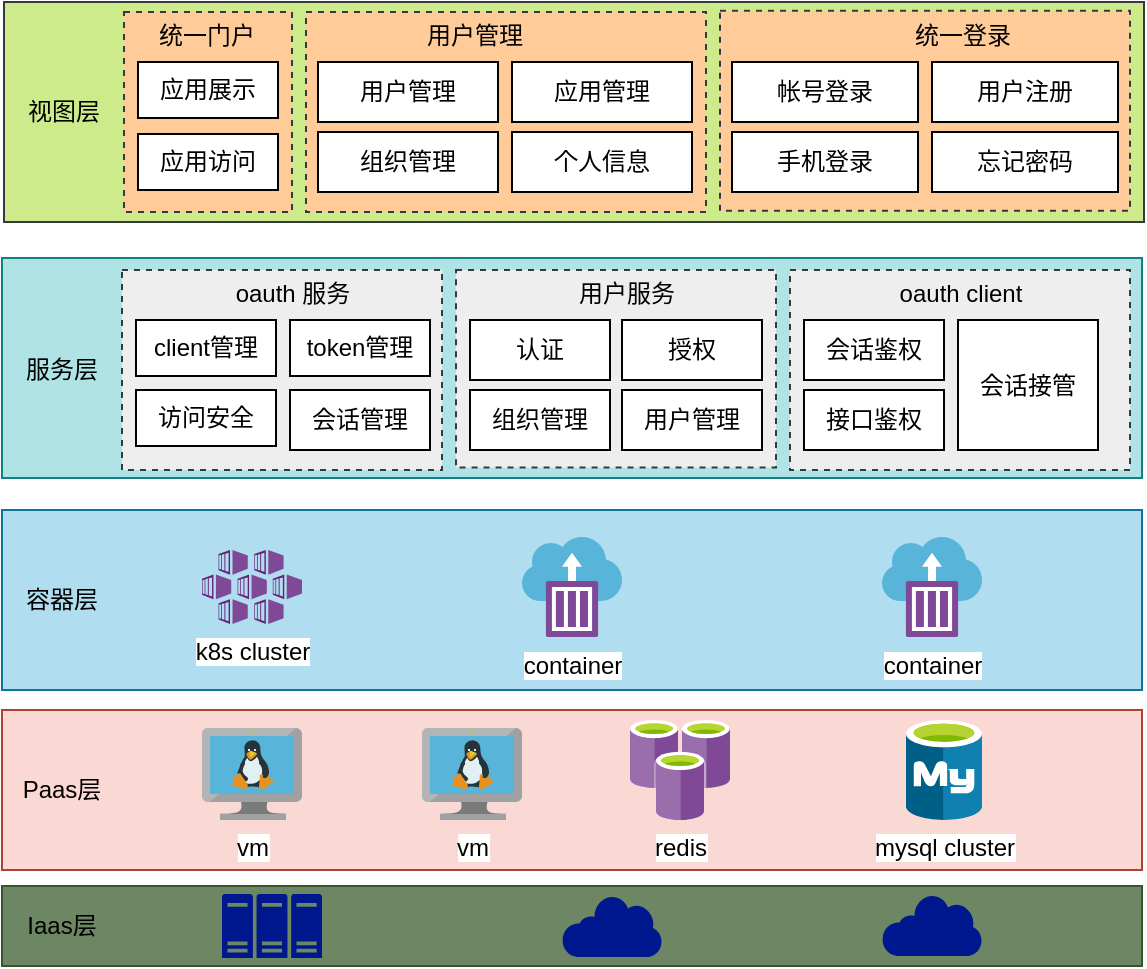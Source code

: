 <mxfile version="20.2.7" type="github">
  <diagram id="ciS-NbxetKR2zlC2_Ayn" name="第 1 页">
    <mxGraphModel dx="782" dy="436" grid="1" gridSize="10" guides="1" tooltips="1" connect="1" arrows="1" fold="1" page="1" pageScale="1" pageWidth="827" pageHeight="1169" math="0" shadow="0">
      <root>
        <mxCell id="0" />
        <mxCell id="1" parent="0" />
        <mxCell id="ChhRvCxDmZYDKPqLYOOz-1" value="" style="rounded=0;whiteSpace=wrap;html=1;fillColor=#fad9d5;strokeColor=#ae4132;" vertex="1" parent="1">
          <mxGeometry x="100" y="359" width="570" height="80" as="geometry" />
        </mxCell>
        <mxCell id="ChhRvCxDmZYDKPqLYOOz-2" value="Paas层" style="text;html=1;strokeColor=none;fillColor=none;align=center;verticalAlign=middle;whiteSpace=wrap;rounded=0;" vertex="1" parent="1">
          <mxGeometry x="100" y="384" width="60" height="30" as="geometry" />
        </mxCell>
        <mxCell id="ChhRvCxDmZYDKPqLYOOz-3" value="" style="rounded=0;whiteSpace=wrap;html=1;fillColor=#6d8764;fontColor=#ffffff;strokeColor=#3A5431;" vertex="1" parent="1">
          <mxGeometry x="100" y="447" width="570" height="40" as="geometry" />
        </mxCell>
        <mxCell id="ChhRvCxDmZYDKPqLYOOz-4" value="Iaas层" style="text;html=1;strokeColor=none;fillColor=none;align=center;verticalAlign=middle;whiteSpace=wrap;rounded=0;" vertex="1" parent="1">
          <mxGeometry x="100" y="452" width="60" height="30" as="geometry" />
        </mxCell>
        <mxCell id="ChhRvCxDmZYDKPqLYOOz-10" value="" style="sketch=0;aspect=fixed;pointerEvents=1;shadow=0;dashed=0;html=1;strokeColor=none;labelPosition=center;verticalLabelPosition=bottom;verticalAlign=top;align=center;fillColor=#00188D;shape=mxgraph.mscae.enterprise.server_farm" vertex="1" parent="1">
          <mxGeometry x="210" y="451" width="50" height="32" as="geometry" />
        </mxCell>
        <mxCell id="ChhRvCxDmZYDKPqLYOOz-12" value="" style="sketch=0;aspect=fixed;pointerEvents=1;shadow=0;dashed=0;html=1;strokeColor=none;labelPosition=center;verticalLabelPosition=bottom;verticalAlign=top;align=center;fillColor=#00188D;shape=mxgraph.mscae.enterprise.internet" vertex="1" parent="1">
          <mxGeometry x="380" y="451.5" width="50" height="31" as="geometry" />
        </mxCell>
        <mxCell id="ChhRvCxDmZYDKPqLYOOz-13" value="" style="sketch=0;aspect=fixed;pointerEvents=1;shadow=0;dashed=0;html=1;strokeColor=none;labelPosition=center;verticalLabelPosition=bottom;verticalAlign=top;align=center;fillColor=#00188D;shape=mxgraph.mscae.enterprise.internet" vertex="1" parent="1">
          <mxGeometry x="540" y="451" width="50" height="31" as="geometry" />
        </mxCell>
        <mxCell id="ChhRvCxDmZYDKPqLYOOz-16" value="" style="rounded=0;whiteSpace=wrap;html=1;fillColor=#b1ddf0;strokeColor=#10739e;" vertex="1" parent="1">
          <mxGeometry x="100" y="259" width="570" height="90" as="geometry" />
        </mxCell>
        <mxCell id="ChhRvCxDmZYDKPqLYOOz-17" value="容器层" style="text;html=1;strokeColor=none;fillColor=none;align=center;verticalAlign=middle;whiteSpace=wrap;rounded=0;" vertex="1" parent="1">
          <mxGeometry x="100" y="289" width="60" height="30" as="geometry" />
        </mxCell>
        <mxCell id="ChhRvCxDmZYDKPqLYOOz-18" value="k8s cluster" style="sketch=0;aspect=fixed;html=1;points=[];align=center;image;fontSize=12;image=img/lib/mscae/Kubernetes_Services.svg;" vertex="1" parent="1">
          <mxGeometry x="200" y="279" width="50" height="37" as="geometry" />
        </mxCell>
        <mxCell id="ChhRvCxDmZYDKPqLYOOz-22" value="mysql cluster" style="sketch=0;aspect=fixed;html=1;points=[];align=center;image;fontSize=12;image=img/lib/mscae/Azure_Database_for_MySQL_servers.svg;" vertex="1" parent="1">
          <mxGeometry x="552" y="364" width="38" height="50" as="geometry" />
        </mxCell>
        <mxCell id="ChhRvCxDmZYDKPqLYOOz-23" value="container" style="sketch=0;aspect=fixed;html=1;points=[];align=center;image;fontSize=12;image=img/lib/mscae/Container_Instances.svg;" vertex="1" parent="1">
          <mxGeometry x="360" y="272.5" width="50" height="50" as="geometry" />
        </mxCell>
        <mxCell id="ChhRvCxDmZYDKPqLYOOz-24" value="redis" style="sketch=0;aspect=fixed;html=1;points=[];align=center;image;fontSize=12;image=img/lib/mscae/Azure_Cache_for_Redis.svg;" vertex="1" parent="1">
          <mxGeometry x="414" y="364" width="50" height="50" as="geometry" />
        </mxCell>
        <mxCell id="ChhRvCxDmZYDKPqLYOOz-26" value="vm" style="sketch=0;aspect=fixed;html=1;points=[];align=center;image;fontSize=12;image=img/lib/mscae/VM_Linux.svg;" vertex="1" parent="1">
          <mxGeometry x="200" y="368" width="50" height="46" as="geometry" />
        </mxCell>
        <mxCell id="ChhRvCxDmZYDKPqLYOOz-27" value="vm" style="sketch=0;aspect=fixed;html=1;points=[];align=center;image;fontSize=12;image=img/lib/mscae/VM_Linux.svg;" vertex="1" parent="1">
          <mxGeometry x="310" y="368" width="50" height="46" as="geometry" />
        </mxCell>
        <mxCell id="ChhRvCxDmZYDKPqLYOOz-32" value="container" style="sketch=0;aspect=fixed;html=1;points=[];align=center;image;fontSize=12;image=img/lib/mscae/Container_Instances.svg;" vertex="1" parent="1">
          <mxGeometry x="540" y="272.5" width="50" height="50" as="geometry" />
        </mxCell>
        <mxCell id="ChhRvCxDmZYDKPqLYOOz-33" value="" style="rounded=0;whiteSpace=wrap;html=1;fillColor=#b0e3e6;strokeColor=#0e8088;" vertex="1" parent="1">
          <mxGeometry x="100" y="133" width="570" height="110" as="geometry" />
        </mxCell>
        <mxCell id="ChhRvCxDmZYDKPqLYOOz-34" value="服务层" style="text;html=1;strokeColor=none;fillColor=none;align=center;verticalAlign=middle;whiteSpace=wrap;rounded=0;" vertex="1" parent="1">
          <mxGeometry x="100" y="174" width="60" height="30" as="geometry" />
        </mxCell>
        <mxCell id="ChhRvCxDmZYDKPqLYOOz-36" value="" style="rounded=0;whiteSpace=wrap;html=1;dashed=1;fillColor=#eeeeee;strokeColor=#36393d;" vertex="1" parent="1">
          <mxGeometry x="160" y="139" width="160" height="100" as="geometry" />
        </mxCell>
        <mxCell id="ChhRvCxDmZYDKPqLYOOz-37" value="client管理" style="rounded=0;whiteSpace=wrap;html=1;aspect=fixed;" vertex="1" parent="1">
          <mxGeometry x="167" y="164" width="70" height="28" as="geometry" />
        </mxCell>
        <mxCell id="ChhRvCxDmZYDKPqLYOOz-39" value="访问安全" style="rounded=0;whiteSpace=wrap;html=1;aspect=fixed;" vertex="1" parent="1">
          <mxGeometry x="167" y="199" width="70" height="28" as="geometry" />
        </mxCell>
        <mxCell id="ChhRvCxDmZYDKPqLYOOz-41" value="oauth 服务" style="text;html=1;strokeColor=none;fillColor=none;align=center;verticalAlign=middle;whiteSpace=wrap;rounded=0;" vertex="1" parent="1">
          <mxGeometry x="201.5" y="139" width="87" height="23" as="geometry" />
        </mxCell>
        <mxCell id="ChhRvCxDmZYDKPqLYOOz-50" value="token管理" style="rounded=0;whiteSpace=wrap;html=1;aspect=fixed;" vertex="1" parent="1">
          <mxGeometry x="244" y="164" width="70" height="28" as="geometry" />
        </mxCell>
        <mxCell id="ChhRvCxDmZYDKPqLYOOz-51" value="会话管理" style="rounded=0;whiteSpace=wrap;html=1;" vertex="1" parent="1">
          <mxGeometry x="244" y="199" width="70" height="30" as="geometry" />
        </mxCell>
        <mxCell id="ChhRvCxDmZYDKPqLYOOz-52" value="" style="rounded=0;whiteSpace=wrap;html=1;dashed=1;aspect=fixed;fillColor=#eeeeee;strokeColor=#36393d;" vertex="1" parent="1">
          <mxGeometry x="327" y="139" width="160" height="98.79" as="geometry" />
        </mxCell>
        <mxCell id="ChhRvCxDmZYDKPqLYOOz-53" value="认证" style="rounded=0;whiteSpace=wrap;html=1;" vertex="1" parent="1">
          <mxGeometry x="334" y="164" width="70" height="30" as="geometry" />
        </mxCell>
        <mxCell id="ChhRvCxDmZYDKPqLYOOz-54" value="组织管理" style="rounded=0;whiteSpace=wrap;html=1;" vertex="1" parent="1">
          <mxGeometry x="334" y="199" width="70" height="30" as="geometry" />
        </mxCell>
        <mxCell id="ChhRvCxDmZYDKPqLYOOz-55" value="用户服务" style="text;html=1;strokeColor=none;fillColor=none;align=center;verticalAlign=middle;whiteSpace=wrap;rounded=0;" vertex="1" parent="1">
          <mxGeometry x="368.5" y="139" width="87" height="23" as="geometry" />
        </mxCell>
        <mxCell id="ChhRvCxDmZYDKPqLYOOz-56" value="授权" style="rounded=0;whiteSpace=wrap;html=1;" vertex="1" parent="1">
          <mxGeometry x="410" y="164" width="70" height="30" as="geometry" />
        </mxCell>
        <mxCell id="ChhRvCxDmZYDKPqLYOOz-57" value="用户管理" style="rounded=0;whiteSpace=wrap;html=1;" vertex="1" parent="1">
          <mxGeometry x="410" y="199" width="70" height="30" as="geometry" />
        </mxCell>
        <mxCell id="ChhRvCxDmZYDKPqLYOOz-62" value="" style="rounded=0;whiteSpace=wrap;html=1;dashed=1;aspect=fixed;fillColor=#eeeeee;strokeColor=#36393d;" vertex="1" parent="1">
          <mxGeometry x="494" y="139" width="170" height="100" as="geometry" />
        </mxCell>
        <mxCell id="ChhRvCxDmZYDKPqLYOOz-63" value="会话鉴权" style="rounded=0;whiteSpace=wrap;html=1;" vertex="1" parent="1">
          <mxGeometry x="501" y="164" width="70" height="30" as="geometry" />
        </mxCell>
        <mxCell id="ChhRvCxDmZYDKPqLYOOz-64" value="接口鉴权" style="rounded=0;whiteSpace=wrap;html=1;" vertex="1" parent="1">
          <mxGeometry x="501" y="199" width="70" height="30" as="geometry" />
        </mxCell>
        <mxCell id="ChhRvCxDmZYDKPqLYOOz-65" value="oauth client" style="text;html=1;strokeColor=none;fillColor=none;align=center;verticalAlign=middle;whiteSpace=wrap;rounded=0;" vertex="1" parent="1">
          <mxGeometry x="535.5" y="139" width="87" height="23" as="geometry" />
        </mxCell>
        <mxCell id="ChhRvCxDmZYDKPqLYOOz-66" value="会话接管" style="rounded=0;whiteSpace=wrap;html=1;" vertex="1" parent="1">
          <mxGeometry x="578" y="164" width="70" height="65" as="geometry" />
        </mxCell>
        <mxCell id="ChhRvCxDmZYDKPqLYOOz-68" value="" style="rounded=0;whiteSpace=wrap;html=1;fillColor=#cdeb8b;strokeColor=#36393d;" vertex="1" parent="1">
          <mxGeometry x="101" y="5" width="570" height="110" as="geometry" />
        </mxCell>
        <mxCell id="ChhRvCxDmZYDKPqLYOOz-69" value="视图层" style="text;html=1;strokeColor=none;fillColor=none;align=center;verticalAlign=middle;whiteSpace=wrap;rounded=0;" vertex="1" parent="1">
          <mxGeometry x="101" y="45" width="60" height="30" as="geometry" />
        </mxCell>
        <mxCell id="ChhRvCxDmZYDKPqLYOOz-70" value="" style="rounded=0;whiteSpace=wrap;html=1;dashed=1;fillColor=#ffcc99;strokeColor=#36393d;" vertex="1" parent="1">
          <mxGeometry x="161" y="10" width="84" height="100" as="geometry" />
        </mxCell>
        <mxCell id="ChhRvCxDmZYDKPqLYOOz-71" value="应用展示" style="rounded=0;whiteSpace=wrap;html=1;aspect=fixed;" vertex="1" parent="1">
          <mxGeometry x="168" y="35" width="70" height="28" as="geometry" />
        </mxCell>
        <mxCell id="ChhRvCxDmZYDKPqLYOOz-73" value="统一门户" style="text;html=1;strokeColor=none;fillColor=none;align=center;verticalAlign=middle;whiteSpace=wrap;rounded=0;" vertex="1" parent="1">
          <mxGeometry x="158.5" y="10" width="87" height="23" as="geometry" />
        </mxCell>
        <mxCell id="ChhRvCxDmZYDKPqLYOOz-74" value="应用访问" style="rounded=0;whiteSpace=wrap;html=1;aspect=fixed;" vertex="1" parent="1">
          <mxGeometry x="168" y="71" width="70" height="28" as="geometry" />
        </mxCell>
        <mxCell id="ChhRvCxDmZYDKPqLYOOz-76" value="" style="rounded=0;whiteSpace=wrap;html=1;dashed=1;fillColor=#ffcc99;strokeColor=#36393d;" vertex="1" parent="1">
          <mxGeometry x="252" y="10" width="200" height="100" as="geometry" />
        </mxCell>
        <mxCell id="ChhRvCxDmZYDKPqLYOOz-77" value="用户管理" style="rounded=0;whiteSpace=wrap;html=1;" vertex="1" parent="1">
          <mxGeometry x="258" y="35" width="90" height="30" as="geometry" />
        </mxCell>
        <mxCell id="ChhRvCxDmZYDKPqLYOOz-78" value="组织管理" style="rounded=0;whiteSpace=wrap;html=1;" vertex="1" parent="1">
          <mxGeometry x="258" y="70" width="90" height="30" as="geometry" />
        </mxCell>
        <mxCell id="ChhRvCxDmZYDKPqLYOOz-79" value="用户管理" style="text;html=1;strokeColor=none;fillColor=none;align=center;verticalAlign=middle;whiteSpace=wrap;rounded=0;" vertex="1" parent="1">
          <mxGeometry x="292.5" y="10" width="87" height="23" as="geometry" />
        </mxCell>
        <mxCell id="ChhRvCxDmZYDKPqLYOOz-80" value="应用管理" style="rounded=0;whiteSpace=wrap;html=1;" vertex="1" parent="1">
          <mxGeometry x="355" y="35" width="90" height="30" as="geometry" />
        </mxCell>
        <mxCell id="ChhRvCxDmZYDKPqLYOOz-81" value="个人信息" style="rounded=0;whiteSpace=wrap;html=1;" vertex="1" parent="1">
          <mxGeometry x="355" y="70" width="90" height="30" as="geometry" />
        </mxCell>
        <mxCell id="ChhRvCxDmZYDKPqLYOOz-82" value="" style="rounded=0;whiteSpace=wrap;html=1;dashed=1;fillColor=#ffcc99;strokeColor=#36393d;" vertex="1" parent="1">
          <mxGeometry x="459" y="9.39" width="205" height="100" as="geometry" />
        </mxCell>
        <mxCell id="ChhRvCxDmZYDKPqLYOOz-83" value="帐号登录" style="rounded=0;whiteSpace=wrap;html=1;" vertex="1" parent="1">
          <mxGeometry x="465" y="35" width="93" height="30" as="geometry" />
        </mxCell>
        <mxCell id="ChhRvCxDmZYDKPqLYOOz-84" value="手机登录" style="rounded=0;whiteSpace=wrap;html=1;" vertex="1" parent="1">
          <mxGeometry x="465" y="70" width="93" height="30" as="geometry" />
        </mxCell>
        <mxCell id="ChhRvCxDmZYDKPqLYOOz-85" value="统一登录" style="text;html=1;strokeColor=none;fillColor=none;align=center;verticalAlign=middle;whiteSpace=wrap;rounded=0;" vertex="1" parent="1">
          <mxGeometry x="536.5" y="10" width="87" height="23" as="geometry" />
        </mxCell>
        <mxCell id="ChhRvCxDmZYDKPqLYOOz-86" value="用户注册" style="rounded=0;whiteSpace=wrap;html=1;" vertex="1" parent="1">
          <mxGeometry x="565" y="35" width="93" height="30" as="geometry" />
        </mxCell>
        <mxCell id="ChhRvCxDmZYDKPqLYOOz-87" value="忘记密码" style="rounded=0;whiteSpace=wrap;html=1;" vertex="1" parent="1">
          <mxGeometry x="565" y="70" width="93" height="30" as="geometry" />
        </mxCell>
      </root>
    </mxGraphModel>
  </diagram>
</mxfile>
